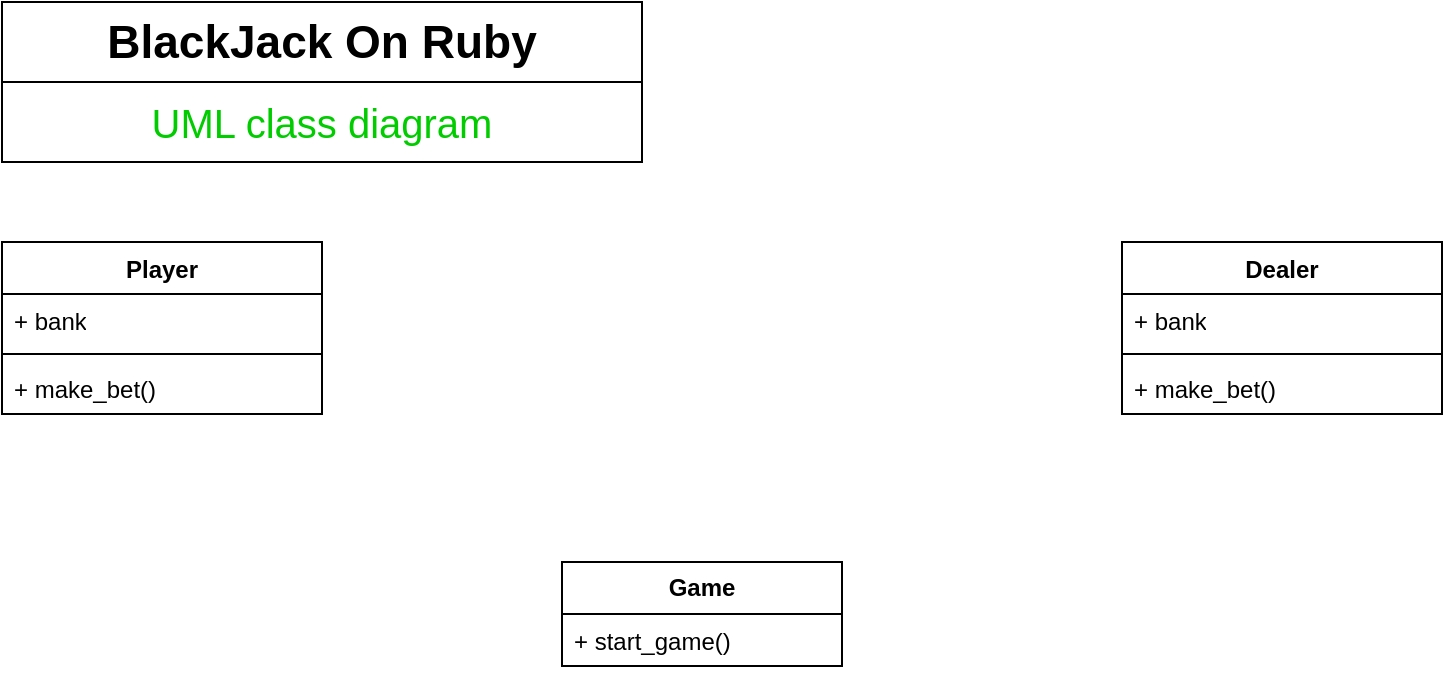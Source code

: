 <mxfile version="21.1.2" type="device" pages="2">
  <diagram name="UML class diagram" id="R8l4FHPOOlSc5WCvKvhv">
    <mxGraphModel dx="954" dy="601" grid="1" gridSize="10" guides="1" tooltips="1" connect="1" arrows="1" fold="1" page="1" pageScale="1" pageWidth="827" pageHeight="1169" math="0" shadow="0">
      <root>
        <mxCell id="0" />
        <mxCell id="1" parent="0" />
        <mxCell id="9fu7r5U_mL2j5_4iyBTW-1" value="Player" style="swimlane;fontStyle=1;align=center;verticalAlign=top;childLayout=stackLayout;horizontal=1;startSize=26;horizontalStack=0;resizeParent=1;resizeParentMax=0;resizeLast=0;collapsible=1;marginBottom=0;whiteSpace=wrap;html=1;" vertex="1" parent="1">
          <mxGeometry x="40" y="160" width="160" height="86" as="geometry" />
        </mxCell>
        <mxCell id="9fu7r5U_mL2j5_4iyBTW-2" value="+ bank" style="text;strokeColor=none;fillColor=none;align=left;verticalAlign=top;spacingLeft=4;spacingRight=4;overflow=hidden;rotatable=0;points=[[0,0.5],[1,0.5]];portConstraint=eastwest;whiteSpace=wrap;html=1;" vertex="1" parent="9fu7r5U_mL2j5_4iyBTW-1">
          <mxGeometry y="26" width="160" height="26" as="geometry" />
        </mxCell>
        <mxCell id="9fu7r5U_mL2j5_4iyBTW-3" value="" style="line;strokeWidth=1;fillColor=none;align=left;verticalAlign=middle;spacingTop=-1;spacingLeft=3;spacingRight=3;rotatable=0;labelPosition=right;points=[];portConstraint=eastwest;strokeColor=inherit;" vertex="1" parent="9fu7r5U_mL2j5_4iyBTW-1">
          <mxGeometry y="52" width="160" height="8" as="geometry" />
        </mxCell>
        <mxCell id="9fu7r5U_mL2j5_4iyBTW-4" value="+ make_bet()" style="text;strokeColor=none;fillColor=none;align=left;verticalAlign=top;spacingLeft=4;spacingRight=4;overflow=hidden;rotatable=0;points=[[0,0.5],[1,0.5]];portConstraint=eastwest;whiteSpace=wrap;html=1;" vertex="1" parent="9fu7r5U_mL2j5_4iyBTW-1">
          <mxGeometry y="60" width="160" height="26" as="geometry" />
        </mxCell>
        <mxCell id="9fu7r5U_mL2j5_4iyBTW-6" value="&lt;b&gt;&lt;font style=&quot;font-size: 23px;&quot;&gt;BlackJack On Ruby&lt;/font&gt;&lt;/b&gt;" style="rounded=0;whiteSpace=wrap;html=1;" vertex="1" parent="1">
          <mxGeometry x="40" y="40" width="320" height="40" as="geometry" />
        </mxCell>
        <mxCell id="9fu7r5U_mL2j5_4iyBTW-7" value="Dealer" style="swimlane;fontStyle=1;align=center;verticalAlign=top;childLayout=stackLayout;horizontal=1;startSize=26;horizontalStack=0;resizeParent=1;resizeParentMax=0;resizeLast=0;collapsible=1;marginBottom=0;whiteSpace=wrap;html=1;" vertex="1" parent="1">
          <mxGeometry x="600" y="160" width="160" height="86" as="geometry" />
        </mxCell>
        <mxCell id="9fu7r5U_mL2j5_4iyBTW-8" value="+ bank" style="text;strokeColor=none;fillColor=none;align=left;verticalAlign=top;spacingLeft=4;spacingRight=4;overflow=hidden;rotatable=0;points=[[0,0.5],[1,0.5]];portConstraint=eastwest;whiteSpace=wrap;html=1;" vertex="1" parent="9fu7r5U_mL2j5_4iyBTW-7">
          <mxGeometry y="26" width="160" height="26" as="geometry" />
        </mxCell>
        <mxCell id="9fu7r5U_mL2j5_4iyBTW-9" value="" style="line;strokeWidth=1;fillColor=none;align=left;verticalAlign=middle;spacingTop=-1;spacingLeft=3;spacingRight=3;rotatable=0;labelPosition=right;points=[];portConstraint=eastwest;strokeColor=inherit;" vertex="1" parent="9fu7r5U_mL2j5_4iyBTW-7">
          <mxGeometry y="52" width="160" height="8" as="geometry" />
        </mxCell>
        <mxCell id="9fu7r5U_mL2j5_4iyBTW-10" value="+ make_bet()" style="text;strokeColor=none;fillColor=none;align=left;verticalAlign=top;spacingLeft=4;spacingRight=4;overflow=hidden;rotatable=0;points=[[0,0.5],[1,0.5]];portConstraint=eastwest;whiteSpace=wrap;html=1;" vertex="1" parent="9fu7r5U_mL2j5_4iyBTW-7">
          <mxGeometry y="60" width="160" height="26" as="geometry" />
        </mxCell>
        <mxCell id="VdHqPbHm-LjEySt5_fG3-1" value="&lt;font color=&quot;#00cc00&quot; style=&quot;font-size: 20px;&quot;&gt;UML class diagram&lt;/font&gt;" style="rounded=0;whiteSpace=wrap;html=1;fontSize=20;" vertex="1" parent="1">
          <mxGeometry x="40" y="80" width="320" height="40" as="geometry" />
        </mxCell>
        <mxCell id="7hKcTqkIeSeQcd0lzIa7-8" value="&lt;b&gt;Game&lt;/b&gt;" style="swimlane;fontStyle=0;childLayout=stackLayout;horizontal=1;startSize=26;fillColor=none;horizontalStack=0;resizeParent=1;resizeParentMax=0;resizeLast=0;collapsible=1;marginBottom=0;whiteSpace=wrap;html=1;" vertex="1" parent="1">
          <mxGeometry x="320" y="320" width="140" height="52" as="geometry" />
        </mxCell>
        <mxCell id="7hKcTqkIeSeQcd0lzIa7-9" value="+ start_game()" style="text;strokeColor=none;fillColor=none;align=left;verticalAlign=top;spacingLeft=4;spacingRight=4;overflow=hidden;rotatable=0;points=[[0,0.5],[1,0.5]];portConstraint=eastwest;whiteSpace=wrap;html=1;" vertex="1" parent="7hKcTqkIeSeQcd0lzIa7-8">
          <mxGeometry y="26" width="140" height="26" as="geometry" />
        </mxCell>
      </root>
    </mxGraphModel>
  </diagram>
  <diagram id="RcmYww-g0oK0FtPzmwMv" name="UML activity diagram">
    <mxGraphModel dx="909" dy="572" grid="1" gridSize="10" guides="1" tooltips="1" connect="1" arrows="1" fold="1" page="1" pageScale="1" pageWidth="827" pageHeight="1169" math="0" shadow="0">
      <root>
        <mxCell id="0" />
        <mxCell id="1" parent="0" />
        <mxCell id="cowCajR5iwz_c6HWYLh--1" value="&lt;b&gt;&lt;font style=&quot;font-size: 23px;&quot;&gt;BlackJack On Ruby&lt;/font&gt;&lt;/b&gt;" style="rounded=0;whiteSpace=wrap;html=1;" vertex="1" parent="1">
          <mxGeometry x="40" y="40" width="320" height="40" as="geometry" />
        </mxCell>
        <mxCell id="cowCajR5iwz_c6HWYLh--2" value="&lt;font color=&quot;#ff8000&quot; style=&quot;font-size: 20px;&quot;&gt;UML activity diagram&lt;/font&gt;" style="rounded=0;whiteSpace=wrap;html=1;fontSize=20;" vertex="1" parent="1">
          <mxGeometry x="40" y="80" width="320" height="40" as="geometry" />
        </mxCell>
        <mxCell id="MXzOfKBRMvrR_hcXFkr6-1" value="" style="ellipse;html=1;shape=startState;fillColor=#000000;strokeColor=#ff0000;" vertex="1" parent="1">
          <mxGeometry x="360" y="170" width="30" height="30" as="geometry" />
        </mxCell>
        <mxCell id="MXzOfKBRMvrR_hcXFkr6-2" value="" style="edgeStyle=orthogonalEdgeStyle;html=1;verticalAlign=bottom;endArrow=open;endSize=8;strokeColor=#ff0000;rounded=0;entryX=0.5;entryY=0;entryDx=0;entryDy=0;" edge="1" source="MXzOfKBRMvrR_hcXFkr6-1" parent="1" target="MXzOfKBRMvrR_hcXFkr6-3">
          <mxGeometry relative="1" as="geometry">
            <mxPoint x="375" y="260" as="targetPoint" />
          </mxGeometry>
        </mxCell>
        <mxCell id="MXzOfKBRMvrR_hcXFkr6-3" value="Ask a player name" style="rounded=1;whiteSpace=wrap;html=1;arcSize=40;fontColor=#000000;fillColor=#ffffc0;strokeColor=#ff0000;" vertex="1" parent="1">
          <mxGeometry x="315" y="240" width="120" height="40" as="geometry" />
        </mxCell>
        <mxCell id="MXzOfKBRMvrR_hcXFkr6-4" value="" style="edgeStyle=orthogonalEdgeStyle;html=1;verticalAlign=bottom;endArrow=open;endSize=8;strokeColor=#ff0000;rounded=0;entryX=0.5;entryY=0;entryDx=0;entryDy=0;" edge="1" source="MXzOfKBRMvrR_hcXFkr6-3" parent="1" target="MXzOfKBRMvrR_hcXFkr6-8">
          <mxGeometry relative="1" as="geometry">
            <mxPoint x="375" y="320" as="targetPoint" />
          </mxGeometry>
        </mxCell>
        <mxCell id="MXzOfKBRMvrR_hcXFkr6-8" value="Name validation correct?" style="rhombus;whiteSpace=wrap;html=1;fontColor=#000000;fillColor=#ffffc0;strokeColor=#ff0000;" vertex="1" parent="1">
          <mxGeometry x="317.5" y="330" width="115" height="100" as="geometry" />
        </mxCell>
        <mxCell id="MXzOfKBRMvrR_hcXFkr6-9" value="no" style="edgeStyle=orthogonalEdgeStyle;html=1;align=left;verticalAlign=bottom;endArrow=open;endSize=8;strokeColor=#ff0000;rounded=0;entryX=1;entryY=0.5;entryDx=0;entryDy=0;exitX=1;exitY=0.5;exitDx=0;exitDy=0;" edge="1" source="MXzOfKBRMvrR_hcXFkr6-8" parent="1" target="MXzOfKBRMvrR_hcXFkr6-3">
          <mxGeometry x="-1" relative="1" as="geometry">
            <mxPoint x="510" y="350" as="targetPoint" />
            <Array as="points">
              <mxPoint x="510" y="380" />
              <mxPoint x="510" y="260" />
            </Array>
          </mxGeometry>
        </mxCell>
        <mxCell id="MXzOfKBRMvrR_hcXFkr6-10" value="yes" style="edgeStyle=orthogonalEdgeStyle;html=1;align=left;verticalAlign=top;endArrow=open;endSize=8;strokeColor=#ff0000;rounded=0;entryX=0.5;entryY=0;entryDx=0;entryDy=0;" edge="1" parent="1" target="MXzOfKBRMvrR_hcXFkr6-11">
          <mxGeometry x="-1" relative="1" as="geometry">
            <mxPoint x="375" y="470" as="targetPoint" />
            <mxPoint x="375" y="430" as="sourcePoint" />
            <Array as="points" />
          </mxGeometry>
        </mxCell>
        <mxCell id="MXzOfKBRMvrR_hcXFkr6-11" value="Start a new game" style="rounded=1;whiteSpace=wrap;html=1;arcSize=40;fontColor=#000000;fillColor=#ffffc0;strokeColor=#ff0000;" vertex="1" parent="1">
          <mxGeometry x="314.5" y="480" width="120" height="40" as="geometry" />
        </mxCell>
        <mxCell id="MXzOfKBRMvrR_hcXFkr6-12" value="" style="edgeStyle=orthogonalEdgeStyle;html=1;verticalAlign=bottom;endArrow=open;endSize=8;strokeColor=#ff0000;rounded=0;" edge="1" source="MXzOfKBRMvrR_hcXFkr6-11" parent="1" target="MXzOfKBRMvrR_hcXFkr6-13">
          <mxGeometry relative="1" as="geometry">
            <mxPoint x="374.5" y="600" as="targetPoint" />
          </mxGeometry>
        </mxCell>
        <mxCell id="MXzOfKBRMvrR_hcXFkr6-13" value="" style="shape=line;html=1;strokeWidth=6;strokeColor=#ff0000;" vertex="1" parent="1">
          <mxGeometry x="274" y="564" width="200" height="10" as="geometry" />
        </mxCell>
        <mxCell id="MXzOfKBRMvrR_hcXFkr6-14" value="" style="edgeStyle=orthogonalEdgeStyle;html=1;verticalAlign=bottom;endArrow=open;endSize=8;strokeColor=#ff0000;rounded=0;exitX=0.25;exitY=0.5;exitDx=0;exitDy=0;exitPerimeter=0;" edge="1" source="MXzOfKBRMvrR_hcXFkr6-13" parent="1" target="MXzOfKBRMvrR_hcXFkr6-15">
          <mxGeometry relative="1" as="geometry">
            <mxPoint x="374" y="644" as="targetPoint" />
            <Array as="points">
              <mxPoint x="319" y="569" />
            </Array>
          </mxGeometry>
        </mxCell>
        <mxCell id="MXzOfKBRMvrR_hcXFkr6-15" value="Get 2 random cards for a &lt;b&gt;player&lt;/b&gt;" style="rounded=1;whiteSpace=wrap;html=1;arcSize=40;fontColor=#000000;fillColor=#ffffc0;strokeColor=#ff0000;" vertex="1" parent="1">
          <mxGeometry x="274" y="604" width="90" height="46" as="geometry" />
        </mxCell>
        <mxCell id="MXzOfKBRMvrR_hcXFkr6-16" value="Get 2 random cards for a &lt;b&gt;dealer&lt;/b&gt;" style="rounded=1;whiteSpace=wrap;html=1;arcSize=40;fontColor=#000000;fillColor=#ffffc0;strokeColor=#ff0000;" vertex="1" parent="1">
          <mxGeometry x="390" y="604" width="90" height="46" as="geometry" />
        </mxCell>
        <mxCell id="MXzOfKBRMvrR_hcXFkr6-20" value="" style="edgeStyle=orthogonalEdgeStyle;html=1;verticalAlign=bottom;endArrow=open;endSize=8;strokeColor=#ff0000;rounded=0;exitX=0.75;exitY=0.5;exitDx=0;exitDy=0;exitPerimeter=0;entryX=0.5;entryY=0;entryDx=0;entryDy=0;" edge="1" parent="1" source="MXzOfKBRMvrR_hcXFkr6-13" target="MXzOfKBRMvrR_hcXFkr6-16">
          <mxGeometry relative="1" as="geometry">
            <mxPoint x="410" y="634" as="targetPoint" />
            <mxPoint x="410" y="584" as="sourcePoint" />
            <Array as="points">
              <mxPoint x="435" y="569" />
            </Array>
          </mxGeometry>
        </mxCell>
        <mxCell id="MXzOfKBRMvrR_hcXFkr6-22" value="" style="edgeStyle=orthogonalEdgeStyle;html=1;verticalAlign=bottom;endArrow=open;endSize=8;strokeColor=#ff0000;rounded=0;exitX=0.5;exitY=1;exitDx=0;exitDy=0;" edge="1" parent="1" source="MXzOfKBRMvrR_hcXFkr6-15" target="MXzOfKBRMvrR_hcXFkr6-23">
          <mxGeometry relative="1" as="geometry">
            <mxPoint x="340" y="735" as="targetPoint" />
            <mxPoint x="345" y="680" as="sourcePoint" />
            <Array as="points">
              <mxPoint x="319" y="680" />
              <mxPoint x="320" y="680" />
            </Array>
          </mxGeometry>
        </mxCell>
        <mxCell id="MXzOfKBRMvrR_hcXFkr6-23" value="" style="shape=line;html=1;strokeWidth=6;strokeColor=#ff0000;" vertex="1" parent="1">
          <mxGeometry x="280" y="680" width="200" height="10" as="geometry" />
        </mxCell>
        <mxCell id="MXzOfKBRMvrR_hcXFkr6-24" value="" style="edgeStyle=orthogonalEdgeStyle;html=1;verticalAlign=bottom;endArrow=open;endSize=8;strokeColor=#ff0000;rounded=0;exitX=0.5;exitY=1;exitDx=0;exitDy=0;" edge="1" parent="1" source="MXzOfKBRMvrR_hcXFkr6-16" target="MXzOfKBRMvrR_hcXFkr6-23">
          <mxGeometry relative="1" as="geometry">
            <mxPoint x="510" y="735" as="targetPoint" />
            <mxPoint x="515" y="680" as="sourcePoint" />
            <Array as="points">
              <mxPoint x="435" y="670" />
              <mxPoint x="435" y="670" />
            </Array>
          </mxGeometry>
        </mxCell>
        <mxCell id="3XYizHn1XYag7hUgtDGE-1" value="" style="edgeStyle=orthogonalEdgeStyle;html=1;verticalAlign=bottom;endArrow=open;endSize=8;strokeColor=#ff0000;rounded=0;exitX=0.472;exitY=0.497;exitDx=0;exitDy=0;exitPerimeter=0;" edge="1" parent="1" source="MXzOfKBRMvrR_hcXFkr6-23">
          <mxGeometry relative="1" as="geometry">
            <mxPoint x="375" y="744" as="targetPoint" />
            <mxPoint x="375" y="700" as="sourcePoint" />
          </mxGeometry>
        </mxCell>
      </root>
    </mxGraphModel>
  </diagram>
</mxfile>
